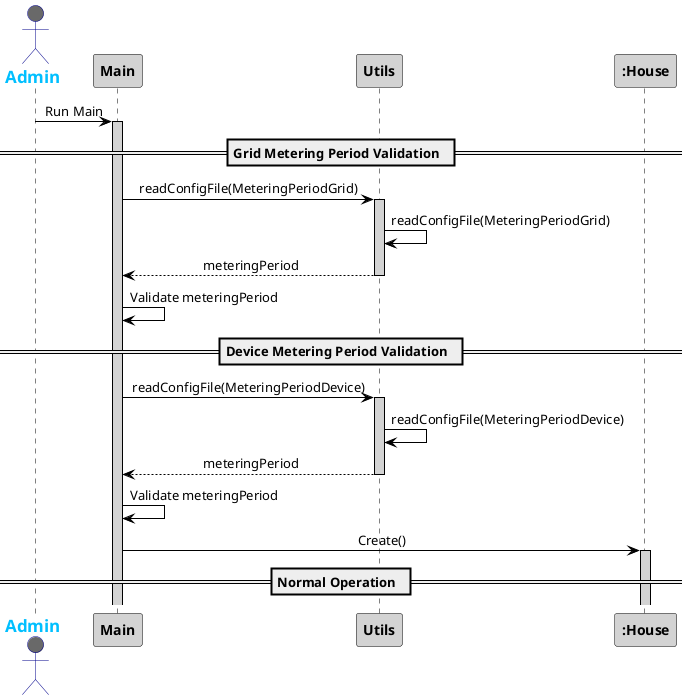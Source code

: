 @startuml
skinparam sequenceMessageAlign center
skinparam sequence {
	ArrowColor Black
	ActorBorderColor DarkBlue
	LifeLineBorderColor black
	LifeLineBackgroundColor LightGrey

	ParticipantBorderColor Black
	ParticipantBackgroundColor LightGrey
	ParticipantFontStyle Bold

	ActorBackgroundColor DimGrey
	ActorFontColor DeepSkyBlue
	ActorFontStyle Bold
	ActorFontSize 17
	ActorFontName Aapex
}

actor Admin
Admin -> Main : Run Main
activate Main
== Grid Metering Period Validation  ==
Main -> Utils : readConfigFile(MeteringPeriodGrid)
activate Utils
Utils -> Utils : readConfigFile(MeteringPeriodGrid)
Utils --> Main : meteringPeriod
deactivate Utils
Main -> Main : Validate meteringPeriod
== Device Metering Period Validation  ==
Main -> Utils : readConfigFile(MeteringPeriodDevice)
activate Utils
Utils -> Utils : readConfigFile(MeteringPeriodDevice)
Utils --> Main : meteringPeriod
deactivate Utils
Main -> Main : Validate meteringPeriod

Main -> ":House" : Create()
activate ":House"
== Normal Operation  ==



@enduml